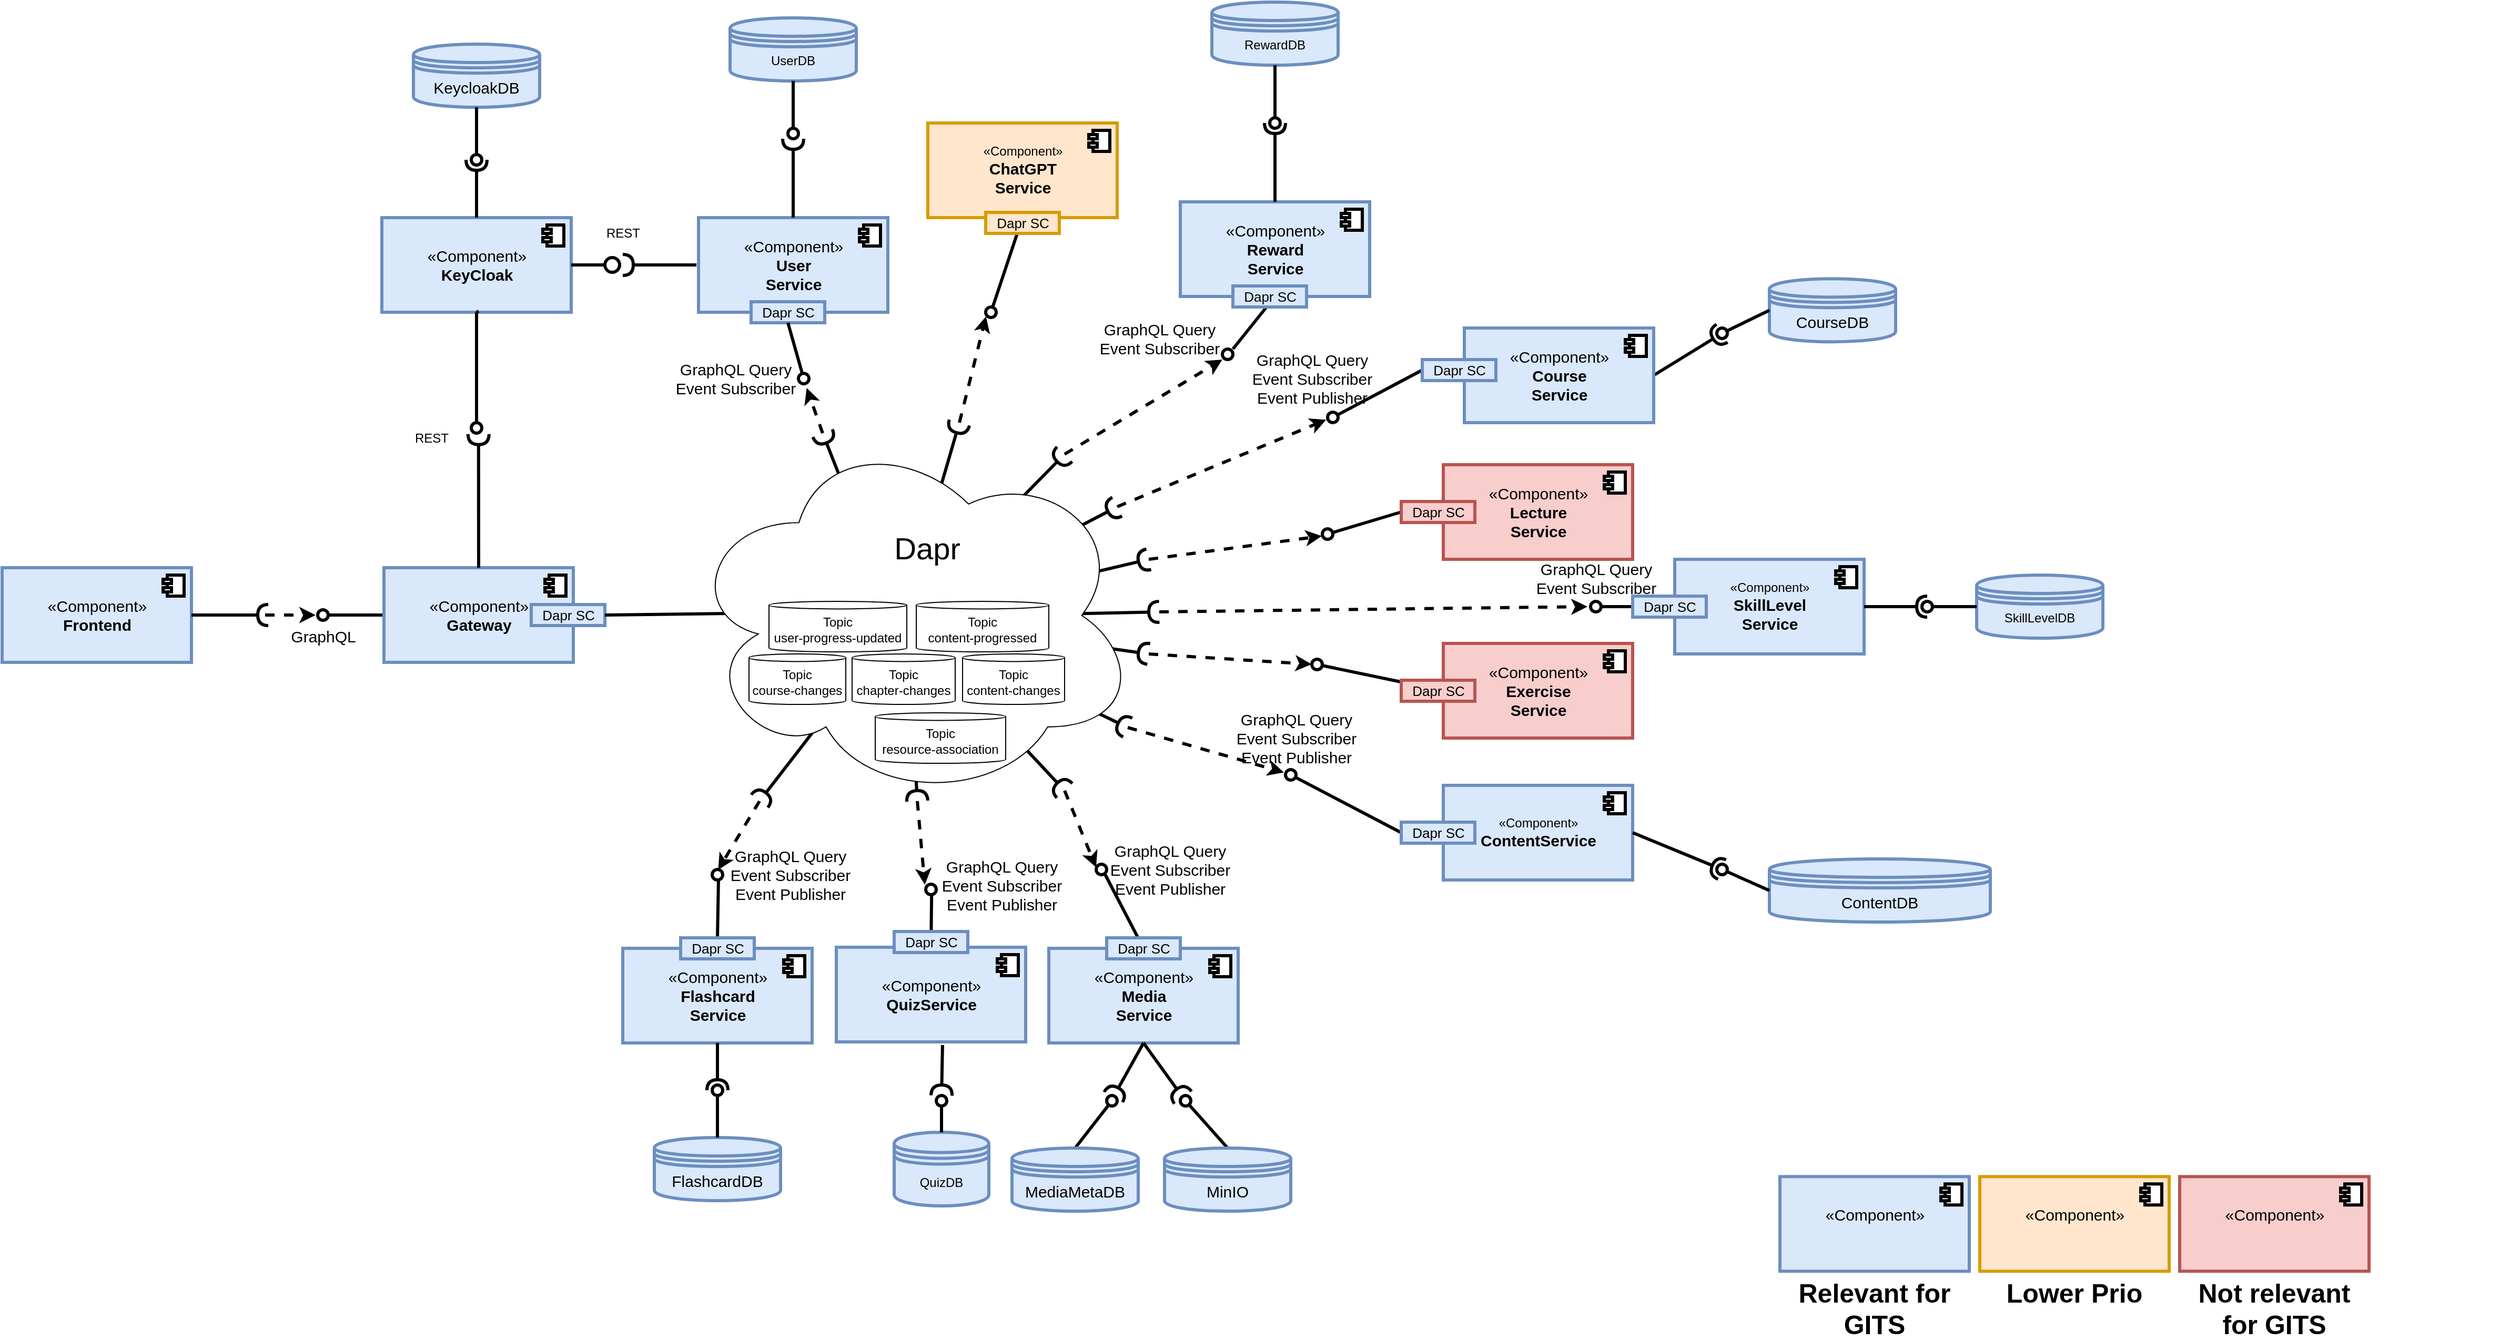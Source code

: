<mxfile version="21.4.0" type="device">
  <diagram name="Component-Diagram" id="7mYYiG2o4_-2EdQt-qWV">
    <mxGraphModel dx="4044" dy="2426" grid="1" gridSize="10" guides="1" tooltips="1" connect="1" arrows="1" fold="1" page="1" pageScale="1" pageWidth="827" pageHeight="1169" math="0" shadow="0">
      <root>
        <mxCell id="0" />
        <mxCell id="1" parent="0" />
        <mxCell id="c-HHFhrerA0qpHEa89XA-1" value="&lt;font style=&quot;font-size: 15px;&quot;&gt;«Component»&lt;br&gt;&lt;b&gt;KeyCloak&lt;/b&gt;&lt;/font&gt;" style="html=1;dropTarget=0;strokeWidth=3;fillColor=#dae8fc;strokeColor=#6c8ebf;" parent="1" vertex="1">
          <mxGeometry x="-819" y="-885" width="180" height="90" as="geometry" />
        </mxCell>
        <mxCell id="c-HHFhrerA0qpHEa89XA-2" value="" style="shape=module;jettyWidth=8;jettyHeight=4;strokeWidth=3;" parent="c-HHFhrerA0qpHEa89XA-1" vertex="1">
          <mxGeometry x="1" width="20" height="20" relative="1" as="geometry">
            <mxPoint x="-27" y="7" as="offset" />
          </mxGeometry>
        </mxCell>
        <mxCell id="c-HHFhrerA0qpHEa89XA-3" value="&lt;font style=&quot;font-size: 15px;&quot;&gt;«Component»&lt;br&gt;&lt;b&gt;Media&lt;br&gt;Service&lt;/b&gt;&lt;/font&gt;" style="html=1;dropTarget=0;strokeWidth=3;fillColor=#dae8fc;strokeColor=#6c8ebf;" parent="1" vertex="1">
          <mxGeometry x="-185" y="-190" width="180" height="90" as="geometry" />
        </mxCell>
        <mxCell id="c-HHFhrerA0qpHEa89XA-4" value="" style="shape=module;jettyWidth=8;jettyHeight=4;strokeWidth=3;" parent="c-HHFhrerA0qpHEa89XA-3" vertex="1">
          <mxGeometry x="1" width="20" height="20" relative="1" as="geometry">
            <mxPoint x="-27" y="7" as="offset" />
          </mxGeometry>
        </mxCell>
        <mxCell id="c-HHFhrerA0qpHEa89XA-5" value="&lt;font style=&quot;font-size: 15px;&quot;&gt;«Component»&lt;br&gt;&lt;/font&gt;&lt;div&gt;&lt;font style=&quot;font-size: 15px;&quot;&gt;&lt;b&gt;QuizService&lt;/b&gt;&lt;/font&gt;&lt;/div&gt;" style="html=1;dropTarget=0;strokeWidth=3;fillColor=#dae8fc;strokeColor=#6c8ebf;" parent="1" vertex="1">
          <mxGeometry x="-387" y="-191" width="180" height="90" as="geometry" />
        </mxCell>
        <mxCell id="c-HHFhrerA0qpHEa89XA-6" value="" style="shape=module;jettyWidth=8;jettyHeight=4;strokeWidth=3;" parent="c-HHFhrerA0qpHEa89XA-5" vertex="1">
          <mxGeometry x="1" width="20" height="20" relative="1" as="geometry">
            <mxPoint x="-27" y="7" as="offset" />
          </mxGeometry>
        </mxCell>
        <mxCell id="c-HHFhrerA0qpHEa89XA-7" value="" style="rounded=0;orthogonalLoop=1;jettySize=auto;html=1;endArrow=none;endFill=0;exitX=0.5;exitY=0;exitDx=0;exitDy=0;strokeWidth=3;entryX=0.558;entryY=1.077;entryDx=0;entryDy=0;entryPerimeter=0;" parent="1" source="c-HHFhrerA0qpHEa89XA-5" target="c-HHFhrerA0qpHEa89XA-8" edge="1">
          <mxGeometry relative="1" as="geometry">
            <mxPoint x="538" y="-116" as="sourcePoint" />
            <mxPoint x="-297" y="-311" as="targetPoint" />
          </mxGeometry>
        </mxCell>
        <mxCell id="c-HHFhrerA0qpHEa89XA-8" value="" style="ellipse;whiteSpace=wrap;html=1;fontFamily=Helvetica;fontSize=12;fontColor=#000000;align=center;strokeColor=#000000;fillColor=#ffffff;points=[];aspect=fixed;resizable=0;strokeWidth=3;" parent="1" vertex="1">
          <mxGeometry x="-302" y="-251" width="10" height="10" as="geometry" />
        </mxCell>
        <mxCell id="c-HHFhrerA0qpHEa89XA-9" value="" style="rounded=0;orthogonalLoop=1;jettySize=auto;html=1;endArrow=halfCircle;endFill=0;endSize=6;strokeWidth=3;exitX=0.75;exitY=1;exitDx=0;exitDy=0;" parent="1" source="c-HHFhrerA0qpHEa89XA-174" edge="1">
          <mxGeometry relative="1" as="geometry">
            <mxPoint x="-320" y="-370" as="sourcePoint" />
            <mxPoint x="-310" y="-330" as="targetPoint" />
          </mxGeometry>
        </mxCell>
        <mxCell id="c-HHFhrerA0qpHEa89XA-10" value="" style="rounded=0;orthogonalLoop=1;jettySize=auto;html=1;endArrow=none;endFill=0;exitX=0.5;exitY=1;exitDx=0;exitDy=0;strokeWidth=3;entryX=0.5;entryY=0.2;entryDx=0;entryDy=0;entryPerimeter=0;startArrow=none;" parent="1" source="c-HHFhrerA0qpHEa89XA-1" target="c-HHFhrerA0qpHEa89XA-12" edge="1">
          <mxGeometry relative="1" as="geometry">
            <mxPoint x="-727.0" y="-780" as="sourcePoint" />
            <mxPoint x="-276" y="-775.5" as="targetPoint" />
          </mxGeometry>
        </mxCell>
        <mxCell id="c-HHFhrerA0qpHEa89XA-13" value="&lt;font style=&quot;font-size: 15px;&quot;&gt;CourseDB&lt;/font&gt;" style="shape=datastore;whiteSpace=wrap;html=1;strokeWidth=3;fillColor=#dae8fc;strokeColor=#6c8ebf;" parent="1" vertex="1">
          <mxGeometry x="500" y="-826.91" width="120" height="60" as="geometry" />
        </mxCell>
        <mxCell id="c-HHFhrerA0qpHEa89XA-14" value="" style="rounded=0;orthogonalLoop=1;jettySize=auto;html=1;endArrow=none;endFill=0;exitX=0;exitY=0.5;exitDx=0;exitDy=0;strokeWidth=3;" parent="1" source="c-HHFhrerA0qpHEa89XA-13" target="c-HHFhrerA0qpHEa89XA-16" edge="1">
          <mxGeometry relative="1" as="geometry">
            <mxPoint x="760" y="-965.81" as="sourcePoint" />
          </mxGeometry>
        </mxCell>
        <mxCell id="c-HHFhrerA0qpHEa89XA-15" value="" style="rounded=0;orthogonalLoop=1;jettySize=auto;html=1;endArrow=halfCircle;endFill=0;entryX=0.5;entryY=0.5;entryDx=0;entryDy=0;endSize=6;strokeWidth=3;exitX=1;exitY=0.5;exitDx=0;exitDy=0;" parent="1" source="c-HHFhrerA0qpHEa89XA-21" target="c-HHFhrerA0qpHEa89XA-16" edge="1">
          <mxGeometry relative="1" as="geometry">
            <mxPoint x="775" y="-1010" as="sourcePoint" />
          </mxGeometry>
        </mxCell>
        <mxCell id="c-HHFhrerA0qpHEa89XA-16" value="" style="ellipse;whiteSpace=wrap;html=1;fontFamily=Helvetica;fontSize=12;fontColor=#000000;align=center;strokeColor=#000000;fillColor=#ffffff;points=[];aspect=fixed;resizable=0;strokeWidth=3;" parent="1" vertex="1">
          <mxGeometry x="450" y="-780" width="10" height="10" as="geometry" />
        </mxCell>
        <mxCell id="c-HHFhrerA0qpHEa89XA-17" value="&lt;div&gt;QuizDB&lt;/div&gt;" style="shape=datastore;whiteSpace=wrap;html=1;strokeWidth=3;fillColor=#dae8fc;strokeColor=#6c8ebf;" parent="1" vertex="1">
          <mxGeometry x="-332" y="-15" width="90" height="70" as="geometry" />
        </mxCell>
        <mxCell id="c-HHFhrerA0qpHEa89XA-18" value="" style="rounded=0;orthogonalLoop=1;jettySize=auto;html=1;endArrow=none;endFill=0;strokeWidth=3;exitX=0.5;exitY=0;exitDx=0;exitDy=0;" parent="1" target="c-HHFhrerA0qpHEa89XA-20" edge="1" source="c-HHFhrerA0qpHEa89XA-17">
          <mxGeometry relative="1" as="geometry">
            <mxPoint x="-287" y="-41" as="sourcePoint" />
          </mxGeometry>
        </mxCell>
        <mxCell id="c-HHFhrerA0qpHEa89XA-19" value="" style="rounded=0;orthogonalLoop=1;jettySize=auto;html=1;endArrow=halfCircle;endFill=0;endSize=6;strokeWidth=3;exitX=0.561;exitY=1.033;exitDx=0;exitDy=0;exitPerimeter=0;" parent="1" source="c-HHFhrerA0qpHEa89XA-5" edge="1" target="c-HHFhrerA0qpHEa89XA-20">
          <mxGeometry relative="1" as="geometry">
            <mxPoint x="554" y="-41" as="sourcePoint" />
            <mxPoint x="-287" y="-71" as="targetPoint" />
          </mxGeometry>
        </mxCell>
        <mxCell id="c-HHFhrerA0qpHEa89XA-20" value="" style="ellipse;whiteSpace=wrap;html=1;fontFamily=Helvetica;fontSize=12;fontColor=#000000;align=center;strokeColor=#000000;fillColor=#ffffff;points=[];aspect=fixed;resizable=0;strokeWidth=3;" parent="1" vertex="1">
          <mxGeometry x="-292" y="-50" width="10" height="10" as="geometry" />
        </mxCell>
        <mxCell id="c-HHFhrerA0qpHEa89XA-21" value="&lt;font style=&quot;font-size: 15px;&quot;&gt;«Component»&lt;br&gt;&lt;b&gt;Course&lt;br&gt;Service&lt;/b&gt;&lt;/font&gt;" style="html=1;dropTarget=0;strokeWidth=3;fillColor=#dae8fc;strokeColor=#6c8ebf;" parent="1" vertex="1">
          <mxGeometry x="210" y="-780" width="180" height="90" as="geometry" />
        </mxCell>
        <mxCell id="c-HHFhrerA0qpHEa89XA-22" value="" style="shape=module;jettyWidth=8;jettyHeight=4;strokeWidth=3;" parent="c-HHFhrerA0qpHEa89XA-21" vertex="1">
          <mxGeometry x="1" width="20" height="20" relative="1" as="geometry">
            <mxPoint x="-27" y="7" as="offset" />
          </mxGeometry>
        </mxCell>
        <mxCell id="c-HHFhrerA0qpHEa89XA-23" value="" style="rounded=0;orthogonalLoop=1;jettySize=auto;html=1;endArrow=none;endFill=0;exitX=0;exitY=0.5;exitDx=0;exitDy=0;strokeWidth=3;" parent="1" source="c-HHFhrerA0qpHEa89XA-158" target="c-HHFhrerA0qpHEa89XA-25" edge="1">
          <mxGeometry relative="1" as="geometry">
            <mxPoint x="330" y="-735" as="sourcePoint" />
          </mxGeometry>
        </mxCell>
        <mxCell id="c-HHFhrerA0qpHEa89XA-24" value="" style="rounded=0;orthogonalLoop=1;jettySize=auto;html=1;endArrow=halfCircle;endFill=0;endSize=6;strokeWidth=3;exitX=1;exitY=0.25;exitDx=0;exitDy=0;" parent="1" source="c-HHFhrerA0qpHEa89XA-174" edge="1">
          <mxGeometry relative="1" as="geometry">
            <mxPoint x="-20" y="-580" as="sourcePoint" />
            <mxPoint x="-120" y="-610" as="targetPoint" />
          </mxGeometry>
        </mxCell>
        <mxCell id="c-HHFhrerA0qpHEa89XA-25" value="" style="ellipse;whiteSpace=wrap;html=1;fontFamily=Helvetica;fontSize=12;fontColor=#000000;align=center;strokeColor=#000000;fillColor=#ffffff;points=[];aspect=fixed;resizable=0;strokeWidth=3;" parent="1" vertex="1">
          <mxGeometry x="80" y="-700" width="10" height="10" as="geometry" />
        </mxCell>
        <mxCell id="c-HHFhrerA0qpHEa89XA-26" value="" style="rounded=0;orthogonalLoop=1;jettySize=auto;html=1;endArrow=halfCircle;endFill=0;endSize=6;strokeWidth=3;exitX=0.5;exitY=1;exitDx=0;exitDy=0;entryX=0.252;entryY=0.2;entryDx=0;entryDy=0;entryPerimeter=0;" parent="1" source="c-HHFhrerA0qpHEa89XA-3" target="c-HHFhrerA0qpHEa89XA-33" edge="1">
          <mxGeometry relative="1" as="geometry">
            <mxPoint x="210" y="-705" as="sourcePoint" />
            <mxPoint x="482" y="-515" as="targetPoint" />
          </mxGeometry>
        </mxCell>
        <mxCell id="c-HHFhrerA0qpHEa89XA-27" value="&lt;font style=&quot;font-size: 15px;&quot;&gt;«Component»&lt;br&gt;&lt;b&gt;Frontend&lt;/b&gt;&lt;/font&gt;" style="html=1;dropTarget=0;strokeWidth=3;fillColor=#dae8fc;strokeColor=#6c8ebf;" parent="1" vertex="1">
          <mxGeometry x="-1180" y="-552" width="180" height="90" as="geometry" />
        </mxCell>
        <mxCell id="c-HHFhrerA0qpHEa89XA-28" value="" style="shape=module;jettyWidth=8;jettyHeight=4;strokeWidth=3;" parent="c-HHFhrerA0qpHEa89XA-27" vertex="1">
          <mxGeometry x="1" width="20" height="20" relative="1" as="geometry">
            <mxPoint x="-27" y="7" as="offset" />
          </mxGeometry>
        </mxCell>
        <mxCell id="c-HHFhrerA0qpHEa89XA-29" value="" style="rounded=0;orthogonalLoop=1;jettySize=auto;html=1;endArrow=none;endFill=0;exitX=0;exitY=0.5;exitDx=0;exitDy=0;strokeWidth=3;" parent="1" source="c-HHFhrerA0qpHEa89XA-51" target="c-HHFhrerA0qpHEa89XA-30" edge="1">
          <mxGeometry relative="1" as="geometry">
            <mxPoint x="-1007" y="-507" as="sourcePoint" />
          </mxGeometry>
        </mxCell>
        <mxCell id="c-HHFhrerA0qpHEa89XA-30" value="" style="ellipse;whiteSpace=wrap;html=1;fontFamily=Helvetica;fontSize=12;fontColor=#000000;align=center;strokeColor=#000000;fillColor=#ffffff;points=[];aspect=fixed;resizable=0;strokeWidth=3;" parent="1" vertex="1">
          <mxGeometry x="-880" y="-512" width="10" height="10" as="geometry" />
        </mxCell>
        <mxCell id="c-HHFhrerA0qpHEa89XA-31" value="" style="rounded=0;orthogonalLoop=1;jettySize=auto;html=1;endArrow=halfCircle;endFill=0;endSize=6;strokeWidth=3;exitX=1;exitY=0.5;exitDx=0;exitDy=0;" parent="1" source="c-HHFhrerA0qpHEa89XA-27" edge="1">
          <mxGeometry relative="1" as="geometry">
            <mxPoint x="-1040" y="-512" as="sourcePoint" />
            <mxPoint x="-927" y="-507" as="targetPoint" />
          </mxGeometry>
        </mxCell>
        <mxCell id="c-HHFhrerA0qpHEa89XA-32" value="" style="rounded=0;orthogonalLoop=1;jettySize=auto;html=1;endArrow=none;endFill=0;exitX=0.5;exitY=0;exitDx=0;exitDy=0;strokeWidth=3;" parent="1" source="c-HHFhrerA0qpHEa89XA-34" target="c-HHFhrerA0qpHEa89XA-33" edge="1">
          <mxGeometry relative="1" as="geometry">
            <mxPoint x="647" y="-515" as="sourcePoint" />
          </mxGeometry>
        </mxCell>
        <mxCell id="c-HHFhrerA0qpHEa89XA-33" value="" style="ellipse;whiteSpace=wrap;html=1;fontFamily=Helvetica;fontSize=12;fontColor=#000000;align=center;strokeColor=#000000;fillColor=#ffffff;points=[];aspect=fixed;resizable=0;strokeWidth=3;" parent="1" vertex="1">
          <mxGeometry x="-60" y="-50" width="10" height="10" as="geometry" />
        </mxCell>
        <mxCell id="c-HHFhrerA0qpHEa89XA-34" value="&lt;font style=&quot;font-size: 15px;&quot;&gt;MinIO&lt;/font&gt;" style="shape=datastore;whiteSpace=wrap;html=1;strokeWidth=3;fillColor=#dae8fc;strokeColor=#6c8ebf;" parent="1" vertex="1">
          <mxGeometry x="-75" width="120" height="60" as="geometry" />
        </mxCell>
        <mxCell id="c-HHFhrerA0qpHEa89XA-35" value="" style="rounded=0;orthogonalLoop=1;jettySize=auto;html=1;endArrow=halfCircle;endFill=0;endSize=6;strokeWidth=3;exitX=0.75;exitY=1;exitDx=0;exitDy=0;" parent="1" source="c-HHFhrerA0qpHEa89XA-174" edge="1">
          <mxGeometry relative="1" as="geometry">
            <mxPoint x="-40" y="-510" as="sourcePoint" />
            <mxPoint x="-170" y="-340" as="targetPoint" />
          </mxGeometry>
        </mxCell>
        <mxCell id="c-HHFhrerA0qpHEa89XA-36" value="" style="rounded=0;orthogonalLoop=1;jettySize=auto;html=1;endArrow=none;endFill=0;exitX=0.5;exitY=0;exitDx=0;exitDy=0;strokeWidth=3;entryX=0.865;entryY=1;entryDx=0;entryDy=0;entryPerimeter=0;" parent="1" source="c-HHFhrerA0qpHEa89XA-3" target="c-HHFhrerA0qpHEa89XA-37" edge="1">
          <mxGeometry relative="1" as="geometry">
            <mxPoint x="-124.22" y="-80" as="sourcePoint" />
            <mxPoint x="-74.22" y="-365" as="targetPoint" />
          </mxGeometry>
        </mxCell>
        <mxCell id="c-HHFhrerA0qpHEa89XA-37" value="" style="ellipse;whiteSpace=wrap;html=1;fontFamily=Helvetica;fontSize=12;fontColor=#000000;align=center;strokeColor=#000000;fillColor=#ffffff;points=[];aspect=fixed;resizable=0;strokeWidth=3;" parent="1" vertex="1">
          <mxGeometry x="-140" y="-270" width="10" height="10" as="geometry" />
        </mxCell>
        <mxCell id="c-HHFhrerA0qpHEa89XA-38" value="&lt;div&gt;&lt;font style=&quot;font-size: 15px;&quot;&gt;KeycloakDB&lt;/font&gt;&lt;/div&gt;" style="shape=datastore;whiteSpace=wrap;html=1;strokeWidth=3;fillColor=#dae8fc;strokeColor=#6c8ebf;" parent="1" vertex="1">
          <mxGeometry x="-789" y="-1050" width="120" height="60" as="geometry" />
        </mxCell>
        <mxCell id="c-HHFhrerA0qpHEa89XA-39" value="" style="rounded=0;orthogonalLoop=1;jettySize=auto;html=1;endArrow=none;endFill=0;strokeWidth=3;exitX=0.5;exitY=1;exitDx=0;exitDy=0;" parent="1" source="c-HHFhrerA0qpHEa89XA-38" target="c-HHFhrerA0qpHEa89XA-41" edge="1">
          <mxGeometry relative="1" as="geometry">
            <mxPoint x="-649" y="-940" as="sourcePoint" />
          </mxGeometry>
        </mxCell>
        <mxCell id="c-HHFhrerA0qpHEa89XA-40" value="" style="rounded=0;orthogonalLoop=1;jettySize=auto;html=1;endArrow=halfCircle;endFill=0;endSize=6;strokeWidth=3;exitX=0.5;exitY=0;exitDx=0;exitDy=0;" parent="1" source="c-HHFhrerA0qpHEa89XA-1" edge="1">
          <mxGeometry relative="1" as="geometry">
            <mxPoint x="106" y="-865" as="sourcePoint" />
            <mxPoint x="-729" y="-940" as="targetPoint" />
          </mxGeometry>
        </mxCell>
        <mxCell id="c-HHFhrerA0qpHEa89XA-41" value="" style="ellipse;whiteSpace=wrap;html=1;fontFamily=Helvetica;fontSize=12;fontColor=#000000;align=center;strokeColor=#000000;fillColor=#ffffff;points=[];aspect=fixed;resizable=0;strokeWidth=3;" parent="1" vertex="1">
          <mxGeometry x="-734" y="-945" width="10" height="10" as="geometry" />
        </mxCell>
        <mxCell id="c-HHFhrerA0qpHEa89XA-42" value="" style="rounded=0;orthogonalLoop=1;jettySize=auto;html=1;endArrow=none;endFill=0;exitX=0.5;exitY=0;exitDx=0;exitDy=0;strokeWidth=3;" parent="1" source="c-HHFhrerA0qpHEa89XA-43" target="c-HHFhrerA0qpHEa89XA-44" edge="1">
          <mxGeometry relative="1" as="geometry">
            <mxPoint x="245" y="-460" as="sourcePoint" />
            <mxPoint x="30" y="-100" as="targetPoint" />
          </mxGeometry>
        </mxCell>
        <mxCell id="c-HHFhrerA0qpHEa89XA-43" value="&lt;font style=&quot;font-size: 15px;&quot;&gt;MediaMetaDB&lt;/font&gt;" style="shape=datastore;whiteSpace=wrap;html=1;strokeWidth=3;fillColor=#dae8fc;strokeColor=#6c8ebf;" parent="1" vertex="1">
          <mxGeometry x="-220" width="120" height="60" as="geometry" />
        </mxCell>
        <mxCell id="c-HHFhrerA0qpHEa89XA-44" value="" style="ellipse;whiteSpace=wrap;html=1;fontFamily=Helvetica;fontSize=12;fontColor=#000000;align=center;strokeColor=#000000;fillColor=#ffffff;points=[];aspect=fixed;resizable=0;strokeWidth=3;" parent="1" vertex="1">
          <mxGeometry x="-130" y="-50" width="10" height="10" as="geometry" />
        </mxCell>
        <mxCell id="c-HHFhrerA0qpHEa89XA-45" value="" style="rounded=0;orthogonalLoop=1;jettySize=auto;html=1;endArrow=halfCircle;endFill=0;endSize=6;strokeWidth=3;exitX=0.5;exitY=1;exitDx=0;exitDy=0;entryX=0.633;entryY=0.152;entryDx=0;entryDy=0;entryPerimeter=0;" parent="1" source="c-HHFhrerA0qpHEa89XA-3" edge="1" target="c-HHFhrerA0qpHEa89XA-44">
          <mxGeometry relative="1" as="geometry">
            <mxPoint x="315.0" y="-380.0" as="sourcePoint" />
            <mxPoint x="90" y="-110" as="targetPoint" />
          </mxGeometry>
        </mxCell>
        <mxCell id="c-HHFhrerA0qpHEa89XA-46" value="&lt;font style=&quot;font-size: 15px;&quot;&gt;«Component»&lt;br&gt;&lt;b&gt;Reward&lt;br&gt;Service&lt;/b&gt;&lt;/font&gt;" style="html=1;dropTarget=0;strokeWidth=3;fillColor=#dae8fc;strokeColor=#6c8ebf;" parent="1" vertex="1">
          <mxGeometry x="-60" y="-900" width="180" height="90" as="geometry" />
        </mxCell>
        <mxCell id="c-HHFhrerA0qpHEa89XA-47" value="" style="shape=module;jettyWidth=8;jettyHeight=4;strokeWidth=3;" parent="c-HHFhrerA0qpHEa89XA-46" vertex="1">
          <mxGeometry x="1" width="20" height="20" relative="1" as="geometry">
            <mxPoint x="-27" y="7" as="offset" />
          </mxGeometry>
        </mxCell>
        <mxCell id="c-HHFhrerA0qpHEa89XA-48" value="" style="rounded=0;orthogonalLoop=1;jettySize=auto;html=1;endArrow=none;endFill=0;exitX=0.5;exitY=1;exitDx=0;exitDy=0;strokeWidth=3;" parent="1" source="c-HHFhrerA0qpHEa89XA-46" edge="1">
          <mxGeometry relative="1" as="geometry">
            <mxPoint x="210" y="-770" as="sourcePoint" />
            <mxPoint x="-10" y="-760" as="targetPoint" />
          </mxGeometry>
        </mxCell>
        <mxCell id="c-HHFhrerA0qpHEa89XA-49" value="" style="ellipse;whiteSpace=wrap;html=1;fontFamily=Helvetica;fontSize=12;fontColor=#000000;align=center;strokeColor=#000000;fillColor=#ffffff;points=[];aspect=fixed;resizable=0;strokeWidth=3;" parent="1" vertex="1">
          <mxGeometry x="-20" y="-760" width="10" height="10" as="geometry" />
        </mxCell>
        <mxCell id="c-HHFhrerA0qpHEa89XA-50" value="" style="rounded=0;orthogonalLoop=1;jettySize=auto;html=1;endArrow=halfCircle;endFill=0;endSize=6;strokeWidth=3;exitX=0.931;exitY=-0.034;exitDx=0;exitDy=0;exitPerimeter=0;" parent="1" source="c-HHFhrerA0qpHEa89XA-174" edge="1">
          <mxGeometry relative="1" as="geometry">
            <mxPoint x="-60" y="-690" as="sourcePoint" />
            <mxPoint x="-170" y="-660" as="targetPoint" />
          </mxGeometry>
        </mxCell>
        <mxCell id="c-HHFhrerA0qpHEa89XA-51" value="&lt;font style=&quot;font-size: 15px;&quot;&gt;«Component»&lt;br&gt;&lt;b&gt;Gateway&lt;/b&gt;&lt;/font&gt;" style="html=1;dropTarget=0;strokeWidth=3;fillColor=#dae8fc;strokeColor=#6c8ebf;" parent="1" vertex="1">
          <mxGeometry x="-817" y="-552" width="180" height="90" as="geometry" />
        </mxCell>
        <mxCell id="c-HHFhrerA0qpHEa89XA-52" value="" style="shape=module;jettyWidth=8;jettyHeight=4;strokeWidth=3;" parent="c-HHFhrerA0qpHEa89XA-51" vertex="1">
          <mxGeometry x="1" width="20" height="20" relative="1" as="geometry">
            <mxPoint x="-27" y="7" as="offset" />
          </mxGeometry>
        </mxCell>
        <mxCell id="c-HHFhrerA0qpHEa89XA-53" value="&lt;div&gt;RewardDB&lt;/div&gt;" style="shape=datastore;whiteSpace=wrap;html=1;strokeWidth=3;fillColor=#dae8fc;strokeColor=#6c8ebf;" parent="1" vertex="1">
          <mxGeometry x="-30" y="-1090" width="120" height="60" as="geometry" />
        </mxCell>
        <mxCell id="c-HHFhrerA0qpHEa89XA-54" value="" style="rounded=0;orthogonalLoop=1;jettySize=auto;html=1;endArrow=none;endFill=0;strokeWidth=3;exitX=0.5;exitY=1;exitDx=0;exitDy=0;" parent="1" target="c-HHFhrerA0qpHEa89XA-56" edge="1" source="c-HHFhrerA0qpHEa89XA-53">
          <mxGeometry relative="1" as="geometry">
            <mxPoint x="-10" y="-990" as="sourcePoint" />
          </mxGeometry>
        </mxCell>
        <mxCell id="c-HHFhrerA0qpHEa89XA-55" value="" style="rounded=0;orthogonalLoop=1;jettySize=auto;html=1;endArrow=halfCircle;endFill=0;entryX=0.5;entryY=0.5;entryDx=0;entryDy=0;endSize=6;strokeWidth=3;exitX=0.5;exitY=0;exitDx=0;exitDy=0;" parent="1" source="c-HHFhrerA0qpHEa89XA-46" target="c-HHFhrerA0qpHEa89XA-56" edge="1">
          <mxGeometry relative="1" as="geometry">
            <mxPoint x="150" y="-1100" as="sourcePoint" />
          </mxGeometry>
        </mxCell>
        <mxCell id="c-HHFhrerA0qpHEa89XA-56" value="" style="ellipse;whiteSpace=wrap;html=1;fontFamily=Helvetica;fontSize=12;fontColor=#000000;align=center;strokeColor=#000000;fillColor=#ffffff;points=[];aspect=fixed;resizable=0;strokeWidth=3;" parent="1" vertex="1">
          <mxGeometry x="25" y="-980" width="10" height="10" as="geometry" />
        </mxCell>
        <mxCell id="c-HHFhrerA0qpHEa89XA-69" value="&lt;font style=&quot;&quot;&gt;«Component»&lt;br&gt;&lt;b style=&quot;font-size: 15px;&quot;&gt;Content&lt;/b&gt;&lt;b style=&quot;font-size: 15px;&quot;&gt;Service&lt;/b&gt;&lt;/font&gt;" style="html=1;dropTarget=0;strokeWidth=3;fillColor=#dae8fc;strokeColor=#6c8ebf;" parent="1" vertex="1">
          <mxGeometry x="190" y="-345" width="180" height="90" as="geometry" />
        </mxCell>
        <mxCell id="c-HHFhrerA0qpHEa89XA-70" value="" style="shape=module;jettyWidth=8;jettyHeight=4;strokeWidth=3;" parent="c-HHFhrerA0qpHEa89XA-69" vertex="1">
          <mxGeometry x="1" width="20" height="20" relative="1" as="geometry">
            <mxPoint x="-27" y="7" as="offset" />
          </mxGeometry>
        </mxCell>
        <mxCell id="c-HHFhrerA0qpHEa89XA-71" value="&lt;font style=&quot;font-size: 15px;&quot;&gt;ContentDB&lt;/font&gt;" style="shape=datastore;whiteSpace=wrap;html=1;strokeWidth=3;fillColor=#dae8fc;strokeColor=#6c8ebf;" parent="1" vertex="1">
          <mxGeometry x="500" y="-275" width="210" height="60" as="geometry" />
        </mxCell>
        <mxCell id="c-HHFhrerA0qpHEa89XA-72" value="" style="rounded=0;orthogonalLoop=1;jettySize=auto;html=1;endArrow=none;endFill=0;strokeWidth=3;exitX=0;exitY=0.5;exitDx=0;exitDy=0;" parent="1" source="c-HHFhrerA0qpHEa89XA-71" target="c-HHFhrerA0qpHEa89XA-74" edge="1">
          <mxGeometry relative="1" as="geometry">
            <mxPoint x="824" y="-473.09" as="sourcePoint" />
          </mxGeometry>
        </mxCell>
        <mxCell id="c-HHFhrerA0qpHEa89XA-73" value="" style="rounded=0;orthogonalLoop=1;jettySize=auto;html=1;endArrow=halfCircle;endFill=0;entryX=0.5;entryY=0.5;entryDx=0;entryDy=0;endSize=6;strokeWidth=3;exitX=1;exitY=0.5;exitDx=0;exitDy=0;" parent="1" source="c-HHFhrerA0qpHEa89XA-69" target="c-HHFhrerA0qpHEa89XA-74" edge="1">
          <mxGeometry relative="1" as="geometry">
            <mxPoint x="414" y="-288.09" as="sourcePoint" />
          </mxGeometry>
        </mxCell>
        <mxCell id="c-HHFhrerA0qpHEa89XA-74" value="" style="ellipse;whiteSpace=wrap;html=1;fontFamily=Helvetica;fontSize=12;fontColor=#000000;align=center;strokeColor=#000000;fillColor=#ffffff;points=[];aspect=fixed;resizable=0;strokeWidth=3;" parent="1" vertex="1">
          <mxGeometry x="450" y="-270.0" width="10" height="10" as="geometry" />
        </mxCell>
        <mxCell id="c-HHFhrerA0qpHEa89XA-75" value="" style="rounded=0;orthogonalLoop=1;jettySize=auto;html=1;endArrow=halfCircle;endFill=0;endSize=6;strokeWidth=3;exitX=0.83;exitY=1.063;exitDx=0;exitDy=0;exitPerimeter=0;" parent="1" source="c-HHFhrerA0qpHEa89XA-174" edge="1">
          <mxGeometry relative="1" as="geometry">
            <mxPoint x="87.5" y="-350" as="sourcePoint" />
            <mxPoint x="-110" y="-400" as="targetPoint" />
          </mxGeometry>
        </mxCell>
        <mxCell id="c-HHFhrerA0qpHEa89XA-76" value="" style="rounded=0;orthogonalLoop=1;jettySize=auto;html=1;endArrow=none;endFill=0;exitX=0;exitY=0.5;exitDx=0;exitDy=0;strokeWidth=3;" parent="1" source="c-HHFhrerA0qpHEa89XA-157" target="c-HHFhrerA0qpHEa89XA-77" edge="1">
          <mxGeometry relative="1" as="geometry">
            <mxPoint x="210" y="-305.0" as="sourcePoint" />
            <mxPoint x="100" y="-330.0" as="targetPoint" />
          </mxGeometry>
        </mxCell>
        <mxCell id="c-HHFhrerA0qpHEa89XA-77" value="" style="ellipse;whiteSpace=wrap;html=1;fontFamily=Helvetica;fontSize=12;fontColor=#000000;align=center;strokeColor=#000000;fillColor=#ffffff;points=[];aspect=fixed;resizable=0;strokeWidth=3;" parent="1" vertex="1">
          <mxGeometry x="40" y="-360" width="10" height="10" as="geometry" />
        </mxCell>
        <mxCell id="c-HHFhrerA0qpHEa89XA-78" value="&lt;font style=&quot;&quot;&gt;«Component»&lt;br&gt;&lt;span style=&quot;font-size: 15px;&quot;&gt;&lt;b&gt;ChatGPT&lt;br&gt;Service&lt;/b&gt;&lt;/span&gt;&lt;br&gt;&lt;/font&gt;" style="html=1;dropTarget=0;strokeWidth=3;fillColor=#ffe6cc;strokeColor=#d79b00;" parent="1" vertex="1">
          <mxGeometry x="-300" y="-975" width="180" height="90" as="geometry" />
        </mxCell>
        <mxCell id="c-HHFhrerA0qpHEa89XA-79" value="" style="shape=module;jettyWidth=8;jettyHeight=4;strokeWidth=3;" parent="c-HHFhrerA0qpHEa89XA-78" vertex="1">
          <mxGeometry x="1" width="20" height="20" relative="1" as="geometry">
            <mxPoint x="-27" y="7" as="offset" />
          </mxGeometry>
        </mxCell>
        <mxCell id="c-HHFhrerA0qpHEa89XA-80" value="" style="rounded=0;orthogonalLoop=1;jettySize=auto;html=1;endArrow=none;endFill=0;exitX=0.5;exitY=1;exitDx=0;exitDy=0;strokeWidth=3;" parent="1" source="c-HHFhrerA0qpHEa89XA-78" target="c-HHFhrerA0qpHEa89XA-81" edge="1">
          <mxGeometry relative="1" as="geometry">
            <mxPoint x="-75" y="-840" as="sourcePoint" />
            <mxPoint x="-184" y="-705" as="targetPoint" />
          </mxGeometry>
        </mxCell>
        <mxCell id="c-HHFhrerA0qpHEa89XA-81" value="" style="ellipse;whiteSpace=wrap;html=1;fontFamily=Helvetica;fontSize=12;fontColor=#000000;align=center;strokeColor=#000000;fillColor=#ffffff;points=[];aspect=fixed;resizable=0;strokeWidth=3;" parent="1" vertex="1">
          <mxGeometry x="-245" y="-800" width="10" height="10" as="geometry" />
        </mxCell>
        <mxCell id="c-HHFhrerA0qpHEa89XA-82" value="" style="rounded=0;orthogonalLoop=1;jettySize=auto;html=1;endArrow=halfCircle;endFill=0;endSize=6;strokeWidth=3;exitX=0.75;exitY=0;exitDx=0;exitDy=0;" parent="1" source="c-HHFhrerA0qpHEa89XA-174" edge="1">
          <mxGeometry relative="1" as="geometry">
            <mxPoint x="-270" y="-590" as="sourcePoint" />
            <mxPoint x="-270" y="-690" as="targetPoint" />
          </mxGeometry>
        </mxCell>
        <mxCell id="c-HHFhrerA0qpHEa89XA-83" value="&lt;font style=&quot;font-size: 15px;&quot;&gt;«Component»&lt;br&gt;&lt;b&gt;Flashcard&lt;br&gt;Service&lt;/b&gt;&lt;/font&gt;" style="html=1;dropTarget=0;strokeWidth=3;fillColor=#dae8fc;strokeColor=#6c8ebf;" parent="1" vertex="1">
          <mxGeometry x="-590" y="-190" width="180" height="90" as="geometry" />
        </mxCell>
        <mxCell id="c-HHFhrerA0qpHEa89XA-84" value="" style="shape=module;jettyWidth=8;jettyHeight=4;strokeWidth=3;" parent="c-HHFhrerA0qpHEa89XA-83" vertex="1">
          <mxGeometry x="1" width="20" height="20" relative="1" as="geometry">
            <mxPoint x="-27" y="7" as="offset" />
          </mxGeometry>
        </mxCell>
        <mxCell id="c-HHFhrerA0qpHEa89XA-85" value="&lt;font style=&quot;&quot;&gt;«Component»&lt;br&gt;&lt;span style=&quot;font-size: 15px;&quot;&gt;&lt;b&gt;SkillLevel&lt;/b&gt;&lt;/span&gt;&lt;br&gt;&lt;b style=&quot;font-size: 15px;&quot;&gt;Service&lt;/b&gt;&lt;/font&gt;" style="html=1;dropTarget=0;strokeWidth=3;fillColor=#dae8fc;strokeColor=#6c8ebf;" parent="1" vertex="1">
          <mxGeometry x="410" y="-560" width="180" height="90" as="geometry" />
        </mxCell>
        <mxCell id="c-HHFhrerA0qpHEa89XA-86" value="" style="shape=module;jettyWidth=8;jettyHeight=4;strokeWidth=3;" parent="c-HHFhrerA0qpHEa89XA-85" vertex="1">
          <mxGeometry x="1" width="20" height="20" relative="1" as="geometry">
            <mxPoint x="-27" y="7" as="offset" />
          </mxGeometry>
        </mxCell>
        <mxCell id="c-HHFhrerA0qpHEa89XA-87" value="" style="rounded=0;orthogonalLoop=1;jettySize=auto;html=1;endArrow=halfCircle;endFill=0;endSize=6;strokeWidth=3;exitX=1;exitY=0.75;exitDx=0;exitDy=0;" parent="1" source="c-HHFhrerA0qpHEa89XA-174" edge="1">
          <mxGeometry relative="1" as="geometry">
            <mxPoint x="-110" y="-482.5" as="sourcePoint" />
            <mxPoint x="-80" y="-510" as="targetPoint" />
          </mxGeometry>
        </mxCell>
        <mxCell id="c-HHFhrerA0qpHEa89XA-88" value="" style="rounded=0;orthogonalLoop=1;jettySize=auto;html=1;endArrow=none;endFill=0;exitX=0;exitY=0.5;exitDx=0;exitDy=0;strokeWidth=3;startArrow=none;" parent="1" source="c-HHFhrerA0qpHEa89XA-163" target="c-HHFhrerA0qpHEa89XA-89" edge="1">
          <mxGeometry relative="1" as="geometry">
            <mxPoint x="130" y="-295" as="sourcePoint" />
            <mxPoint x="20" y="-320.0" as="targetPoint" />
          </mxGeometry>
        </mxCell>
        <mxCell id="c-HHFhrerA0qpHEa89XA-89" value="" style="ellipse;whiteSpace=wrap;html=1;fontFamily=Helvetica;fontSize=12;fontColor=#000000;align=center;strokeColor=#000000;fillColor=#ffffff;points=[];aspect=fixed;resizable=0;strokeWidth=3;" parent="1" vertex="1">
          <mxGeometry x="330" y="-520" width="10" height="10" as="geometry" />
        </mxCell>
        <mxCell id="c-HHFhrerA0qpHEa89XA-94" value="&lt;div&gt;SkillLevelDB&lt;/div&gt;" style="shape=datastore;whiteSpace=wrap;html=1;strokeWidth=3;fillColor=#dae8fc;strokeColor=#6c8ebf;" parent="1" vertex="1">
          <mxGeometry x="697" y="-545" width="120" height="60" as="geometry" />
        </mxCell>
        <mxCell id="c-HHFhrerA0qpHEa89XA-95" value="" style="rounded=0;orthogonalLoop=1;jettySize=auto;html=1;endArrow=none;endFill=0;strokeWidth=3;exitX=0;exitY=0.5;exitDx=0;exitDy=0;" parent="1" source="c-HHFhrerA0qpHEa89XA-94" target="c-HHFhrerA0qpHEa89XA-97" edge="1">
          <mxGeometry relative="1" as="geometry">
            <mxPoint x="795" y="-650" as="sourcePoint" />
          </mxGeometry>
        </mxCell>
        <mxCell id="c-HHFhrerA0qpHEa89XA-96" value="" style="rounded=0;orthogonalLoop=1;jettySize=auto;html=1;endArrow=halfCircle;endFill=0;entryX=0.5;entryY=0.5;entryDx=0;entryDy=0;endSize=6;strokeWidth=3;exitX=1;exitY=0.5;exitDx=0;exitDy=0;" parent="1" source="c-HHFhrerA0qpHEa89XA-85" target="c-HHFhrerA0qpHEa89XA-97" edge="1">
          <mxGeometry relative="1" as="geometry">
            <mxPoint x="630" y="-510.0" as="sourcePoint" />
          </mxGeometry>
        </mxCell>
        <mxCell id="c-HHFhrerA0qpHEa89XA-97" value="" style="ellipse;whiteSpace=wrap;html=1;fontFamily=Helvetica;fontSize=12;fontColor=#000000;align=center;strokeColor=#000000;fillColor=#ffffff;points=[];aspect=fixed;resizable=0;strokeWidth=3;" parent="1" vertex="1">
          <mxGeometry x="645" y="-520" width="10" height="10" as="geometry" />
        </mxCell>
        <mxCell id="c-HHFhrerA0qpHEa89XA-108" value="" style="rounded=0;orthogonalLoop=1;jettySize=auto;html=1;endArrow=none;endFill=0;exitX=0.5;exitY=0;exitDx=0;exitDy=0;strokeWidth=3;entryX=0.6;entryY=0.883;entryDx=0;entryDy=0;entryPerimeter=0;" parent="1" source="c-HHFhrerA0qpHEa89XA-161" target="c-HHFhrerA0qpHEa89XA-109" edge="1">
          <mxGeometry relative="1" as="geometry">
            <mxPoint x="-345" y="-215" as="sourcePoint" />
            <mxPoint x="-475" y="-230" as="targetPoint" />
          </mxGeometry>
        </mxCell>
        <mxCell id="c-HHFhrerA0qpHEa89XA-109" value="" style="ellipse;whiteSpace=wrap;html=1;fontFamily=Helvetica;fontSize=12;fontColor=#000000;align=center;strokeColor=#000000;fillColor=#ffffff;points=[];aspect=fixed;resizable=0;strokeWidth=3;" parent="1" vertex="1">
          <mxGeometry x="-505" y="-265" width="10" height="10" as="geometry" />
        </mxCell>
        <mxCell id="c-HHFhrerA0qpHEa89XA-110" value="" style="rounded=0;orthogonalLoop=1;jettySize=auto;html=1;endArrow=halfCircle;endFill=0;endSize=6;strokeWidth=3;exitX=0.629;exitY=0.95;exitDx=0;exitDy=0;exitPerimeter=0;" parent="1" source="c-HHFhrerA0qpHEa89XA-174" edge="1">
          <mxGeometry relative="1" as="geometry">
            <mxPoint x="-490" y="-490" as="sourcePoint" />
            <mxPoint x="-460" y="-330" as="targetPoint" />
          </mxGeometry>
        </mxCell>
        <mxCell id="c-HHFhrerA0qpHEa89XA-111" value="&lt;font style=&quot;font-size: 15px;&quot;&gt;FlashcardDB&lt;/font&gt;" style="shape=datastore;whiteSpace=wrap;html=1;strokeWidth=3;fillColor=#dae8fc;strokeColor=#6c8ebf;" parent="1" vertex="1">
          <mxGeometry x="-560" y="-10" width="120" height="60" as="geometry" />
        </mxCell>
        <mxCell id="c-HHFhrerA0qpHEa89XA-112" value="" style="rounded=0;orthogonalLoop=1;jettySize=auto;html=1;endArrow=none;endFill=0;exitX=0.5;exitY=0;exitDx=0;exitDy=0;strokeWidth=3;" parent="1" source="c-HHFhrerA0qpHEa89XA-111" target="c-HHFhrerA0qpHEa89XA-114" edge="1">
          <mxGeometry relative="1" as="geometry">
            <mxPoint x="301" y="-170" as="sourcePoint" />
          </mxGeometry>
        </mxCell>
        <mxCell id="c-HHFhrerA0qpHEa89XA-113" value="" style="rounded=0;orthogonalLoop=1;jettySize=auto;html=1;endArrow=halfCircle;endFill=0;entryX=0.5;entryY=0.5;entryDx=0;entryDy=0;endSize=6;strokeWidth=3;exitX=0.5;exitY=1;exitDx=0;exitDy=0;" parent="1" source="c-HHFhrerA0qpHEa89XA-83" target="c-HHFhrerA0qpHEa89XA-114" edge="1">
          <mxGeometry relative="1" as="geometry">
            <mxPoint x="-510" y="-100" as="sourcePoint" />
          </mxGeometry>
        </mxCell>
        <mxCell id="c-HHFhrerA0qpHEa89XA-114" value="" style="ellipse;whiteSpace=wrap;html=1;fontFamily=Helvetica;fontSize=12;fontColor=#000000;align=center;strokeColor=#000000;fillColor=#ffffff;points=[];aspect=fixed;resizable=0;strokeWidth=3;" parent="1" vertex="1">
          <mxGeometry x="-505" y="-60" width="10" height="10" as="geometry" />
        </mxCell>
        <mxCell id="c-HHFhrerA0qpHEa89XA-140" value="&lt;font style=&quot;font-size: 15px;&quot;&gt;«Component»&lt;br&gt;&lt;b&gt;Lecture&lt;br&gt;Service&lt;/b&gt;&lt;/font&gt;" style="html=1;dropTarget=0;strokeWidth=3;fillColor=#f8cecc;strokeColor=#b85450;" parent="1" vertex="1">
          <mxGeometry x="190" y="-650" width="180" height="90" as="geometry" />
        </mxCell>
        <mxCell id="c-HHFhrerA0qpHEa89XA-141" value="" style="shape=module;jettyWidth=8;jettyHeight=4;strokeWidth=3;" parent="c-HHFhrerA0qpHEa89XA-140" vertex="1">
          <mxGeometry x="1" width="20" height="20" relative="1" as="geometry">
            <mxPoint x="-27" y="7" as="offset" />
          </mxGeometry>
        </mxCell>
        <mxCell id="c-HHFhrerA0qpHEa89XA-142" value="&lt;font style=&quot;font-size: 15px;&quot;&gt;«Component»&lt;br&gt;&lt;b&gt;Exercise&lt;br&gt;Service&lt;/b&gt;&lt;/font&gt;" style="html=1;dropTarget=0;strokeWidth=3;fillColor=#f8cecc;strokeColor=#b85450;" parent="1" vertex="1">
          <mxGeometry x="190" y="-480" width="180" height="90" as="geometry" />
        </mxCell>
        <mxCell id="c-HHFhrerA0qpHEa89XA-143" value="" style="shape=module;jettyWidth=8;jettyHeight=4;strokeWidth=3;" parent="c-HHFhrerA0qpHEa89XA-142" vertex="1">
          <mxGeometry x="1" width="20" height="20" relative="1" as="geometry">
            <mxPoint x="-27" y="7" as="offset" />
          </mxGeometry>
        </mxCell>
        <mxCell id="c-HHFhrerA0qpHEa89XA-144" value="" style="rounded=0;orthogonalLoop=1;jettySize=auto;html=1;endArrow=halfCircle;endFill=0;endSize=6;strokeWidth=3;exitX=1;exitY=1;exitDx=0;exitDy=0;" parent="1" source="c-HHFhrerA0qpHEa89XA-174" edge="1">
          <mxGeometry relative="1" as="geometry">
            <mxPoint x="-110" y="-505" as="sourcePoint" />
            <mxPoint x="-90" y="-470" as="targetPoint" />
          </mxGeometry>
        </mxCell>
        <mxCell id="c-HHFhrerA0qpHEa89XA-145" value="" style="rounded=0;orthogonalLoop=1;jettySize=auto;html=1;endArrow=none;endFill=0;exitX=0;exitY=0.5;exitDx=0;exitDy=0;strokeWidth=3;" parent="1" source="c-HHFhrerA0qpHEa89XA-142" target="c-HHFhrerA0qpHEa89XA-146" edge="1">
          <mxGeometry relative="1" as="geometry">
            <mxPoint x="550" y="-505" as="sourcePoint" />
            <mxPoint x="120" y="-310.0" as="targetPoint" />
          </mxGeometry>
        </mxCell>
        <mxCell id="c-HHFhrerA0qpHEa89XA-146" value="" style="ellipse;whiteSpace=wrap;html=1;fontFamily=Helvetica;fontSize=12;fontColor=#000000;align=center;strokeColor=#000000;fillColor=#ffffff;points=[];aspect=fixed;resizable=0;strokeWidth=3;" parent="1" vertex="1">
          <mxGeometry x="65" y="-465" width="10" height="10" as="geometry" />
        </mxCell>
        <mxCell id="c-HHFhrerA0qpHEa89XA-147" value="" style="rounded=0;orthogonalLoop=1;jettySize=auto;html=1;endArrow=halfCircle;endFill=0;endSize=6;strokeWidth=3;exitX=1;exitY=0.5;exitDx=0;exitDy=0;" parent="1" source="c-HHFhrerA0qpHEa89XA-174" edge="1">
          <mxGeometry relative="1" as="geometry">
            <mxPoint x="-109.1" y="-491.41" as="sourcePoint" />
            <mxPoint x="-90" y="-560" as="targetPoint" />
            <Array as="points" />
          </mxGeometry>
        </mxCell>
        <mxCell id="c-HHFhrerA0qpHEa89XA-148" value="" style="rounded=0;orthogonalLoop=1;jettySize=auto;html=1;endArrow=none;endFill=0;exitX=0;exitY=0.5;exitDx=0;exitDy=0;strokeWidth=3;startArrow=none;" parent="1" source="c-HHFhrerA0qpHEa89XA-155" target="c-HHFhrerA0qpHEa89XA-149" edge="1">
          <mxGeometry relative="1" as="geometry">
            <mxPoint x="200" y="-425" as="sourcePoint" />
            <mxPoint x="130" y="-300.0" as="targetPoint" />
          </mxGeometry>
        </mxCell>
        <mxCell id="c-HHFhrerA0qpHEa89XA-149" value="" style="ellipse;whiteSpace=wrap;html=1;fontFamily=Helvetica;fontSize=12;fontColor=#000000;align=center;strokeColor=#000000;fillColor=#ffffff;points=[];aspect=fixed;resizable=0;strokeWidth=3;" parent="1" vertex="1">
          <mxGeometry x="75" y="-589" width="10" height="10" as="geometry" />
        </mxCell>
        <mxCell id="c-HHFhrerA0qpHEa89XA-150" value="" style="rounded=0;orthogonalLoop=1;jettySize=auto;html=1;endArrow=none;endFill=0;exitX=0.5;exitY=1;exitDx=0;exitDy=0;strokeWidth=3;entryX=0.5;entryY=0.2;entryDx=0;entryDy=0;entryPerimeter=0;" parent="1" source="c-HHFhrerA0qpHEa89XA-1" edge="1">
          <mxGeometry relative="1" as="geometry">
            <mxPoint x="-729" y="-789.46" as="sourcePoint" />
            <mxPoint x="-727.0" y="-796.0" as="targetPoint" />
          </mxGeometry>
        </mxCell>
        <mxCell id="c-HHFhrerA0qpHEa89XA-152" value="&lt;font style=&quot;font-size: 13px;&quot;&gt;Dapr SC&lt;/font&gt;" style="html=1;dropTarget=0;strokeWidth=3;fillColor=#ffe6cc;strokeColor=#d79b00;" parent="1" vertex="1">
          <mxGeometry x="-245" y="-890" width="70" height="20" as="geometry" />
        </mxCell>
        <mxCell id="c-HHFhrerA0qpHEa89XA-153" value="&lt;div&gt;&lt;font style=&quot;font-size: 13px;&quot;&gt;Dapr SC&lt;/font&gt;&lt;/div&gt;" style="html=1;dropTarget=0;strokeWidth=3;fillColor=#dae8fc;strokeColor=#6c8ebf;" parent="1" vertex="1">
          <mxGeometry x="-10" y="-820" width="70" height="20" as="geometry" />
        </mxCell>
        <mxCell id="c-HHFhrerA0qpHEa89XA-154" value="" style="rounded=0;orthogonalLoop=1;jettySize=auto;html=1;endArrow=none;endFill=0;exitX=0;exitY=0.5;exitDx=0;exitDy=0;strokeWidth=3;" parent="1" source="c-HHFhrerA0qpHEa89XA-140" target="c-HHFhrerA0qpHEa89XA-155" edge="1">
          <mxGeometry relative="1" as="geometry">
            <mxPoint x="190" y="-605" as="sourcePoint" />
            <mxPoint x="84.911" y="-584.939" as="targetPoint" />
          </mxGeometry>
        </mxCell>
        <mxCell id="c-HHFhrerA0qpHEa89XA-155" value="&lt;font style=&quot;font-size: 13px;&quot;&gt;Dapr SC&lt;/font&gt;" style="html=1;dropTarget=0;strokeWidth=3;fillColor=#f8cecc;strokeColor=#b85450;" parent="1" vertex="1">
          <mxGeometry x="150" y="-615" width="70" height="20" as="geometry" />
        </mxCell>
        <mxCell id="c-HHFhrerA0qpHEa89XA-156" value="&lt;font style=&quot;font-size: 13px;&quot;&gt;Dapr SC&lt;/font&gt;" style="html=1;dropTarget=0;strokeWidth=3;fillColor=#f8cecc;strokeColor=#b85450;" parent="1" vertex="1">
          <mxGeometry x="150" y="-445" width="70" height="20" as="geometry" />
        </mxCell>
        <mxCell id="c-HHFhrerA0qpHEa89XA-157" value="&lt;font style=&quot;font-size: 13px;&quot;&gt;Dapr SC&lt;/font&gt;" style="html=1;dropTarget=0;strokeWidth=3;fillColor=#dae8fc;strokeColor=#6c8ebf;" parent="1" vertex="1">
          <mxGeometry x="150" y="-310" width="70" height="20" as="geometry" />
        </mxCell>
        <mxCell id="c-HHFhrerA0qpHEa89XA-158" value="&lt;font style=&quot;font-size: 13px;&quot;&gt;Dapr SC&lt;/font&gt;" style="html=1;dropTarget=0;strokeWidth=3;fillColor=#dae8fc;strokeColor=#6c8ebf;" parent="1" vertex="1">
          <mxGeometry x="170" y="-750" width="70" height="20" as="geometry" />
        </mxCell>
        <mxCell id="c-HHFhrerA0qpHEa89XA-159" value="&lt;font style=&quot;font-size: 13px;&quot;&gt;Dapr SC&lt;/font&gt;" style="html=1;dropTarget=0;strokeWidth=3;fillColor=#dae8fc;strokeColor=#6c8ebf;" parent="1" vertex="1">
          <mxGeometry x="-130" y="-200" width="70" height="20" as="geometry" />
        </mxCell>
        <mxCell id="c-HHFhrerA0qpHEa89XA-160" value="&lt;font style=&quot;font-size: 13px;&quot;&gt;Dapr SC&lt;/font&gt;" style="html=1;dropTarget=0;strokeWidth=3;fillColor=#dae8fc;strokeColor=#6c8ebf;" parent="1" vertex="1">
          <mxGeometry x="-332" y="-206" width="70" height="20" as="geometry" />
        </mxCell>
        <mxCell id="c-HHFhrerA0qpHEa89XA-161" value="&lt;font style=&quot;font-size: 13px;&quot;&gt;Dapr SC&lt;/font&gt;" style="html=1;dropTarget=0;strokeWidth=3;fillColor=#dae8fc;strokeColor=#6c8ebf;" parent="1" vertex="1">
          <mxGeometry x="-535" y="-200" width="70" height="20" as="geometry" />
        </mxCell>
        <mxCell id="c-HHFhrerA0qpHEa89XA-162" value="" style="rounded=0;orthogonalLoop=1;jettySize=auto;html=1;endArrow=none;endFill=0;exitX=0;exitY=0.5;exitDx=0;exitDy=0;strokeWidth=3;" parent="1" source="c-HHFhrerA0qpHEa89XA-85" target="c-HHFhrerA0qpHEa89XA-163" edge="1">
          <mxGeometry relative="1" as="geometry">
            <mxPoint x="410" y="-515" as="sourcePoint" />
            <mxPoint x="300.0" y="-515" as="targetPoint" />
          </mxGeometry>
        </mxCell>
        <mxCell id="c-HHFhrerA0qpHEa89XA-163" value="&lt;font style=&quot;font-size: 13px;&quot;&gt;Dapr SC&lt;/font&gt;" style="html=1;dropTarget=0;strokeWidth=3;fillColor=#dae8fc;strokeColor=#6c8ebf;" parent="1" vertex="1">
          <mxGeometry x="370" y="-525" width="70" height="20" as="geometry" />
        </mxCell>
        <mxCell id="c-HHFhrerA0qpHEa89XA-164" value="&lt;font style=&quot;font-size: 15px;&quot;&gt;«Component»&lt;br&gt;&lt;br&gt;&lt;/font&gt;" style="html=1;dropTarget=0;strokeWidth=3;fillColor=#dae8fc;strokeColor=#6c8ebf;" parent="1" vertex="1">
          <mxGeometry x="510" y="27.14" width="180" height="90" as="geometry" />
        </mxCell>
        <mxCell id="c-HHFhrerA0qpHEa89XA-165" value="" style="shape=module;jettyWidth=8;jettyHeight=4;strokeWidth=3;" parent="c-HHFhrerA0qpHEa89XA-164" vertex="1">
          <mxGeometry x="1" width="20" height="20" relative="1" as="geometry">
            <mxPoint x="-27" y="7" as="offset" />
          </mxGeometry>
        </mxCell>
        <mxCell id="c-HHFhrerA0qpHEa89XA-166" value="&lt;font style=&quot;font-size: 15px;&quot;&gt;«Component»&lt;br&gt;&lt;br&gt;&lt;/font&gt;" style="html=1;dropTarget=0;strokeWidth=3;fillColor=#f8cecc;strokeColor=#b85450;" parent="1" vertex="1">
          <mxGeometry x="890" y="27.14" width="180" height="90" as="geometry" />
        </mxCell>
        <mxCell id="c-HHFhrerA0qpHEa89XA-167" value="" style="shape=module;jettyWidth=8;jettyHeight=4;strokeWidth=3;" parent="c-HHFhrerA0qpHEa89XA-166" vertex="1">
          <mxGeometry x="1" width="20" height="20" relative="1" as="geometry">
            <mxPoint x="-27" y="7" as="offset" />
          </mxGeometry>
        </mxCell>
        <mxCell id="c-HHFhrerA0qpHEa89XA-168" value="&lt;b&gt;&lt;font style=&quot;font-size: 25px;&quot;&gt;Relevant for &lt;br&gt;GITS&lt;/font&gt;&lt;/b&gt;" style="text;html=1;strokeColor=none;fillColor=none;align=center;verticalAlign=middle;whiteSpace=wrap;rounded=0;fontSize=13;" parent="1" vertex="1">
          <mxGeometry x="490" y="137.14" width="220" height="30" as="geometry" />
        </mxCell>
        <mxCell id="c-HHFhrerA0qpHEa89XA-169" value="&lt;span style=&quot;font-size: 25px;&quot;&gt;&lt;b&gt;Not relevant &lt;br&gt;for GITS&lt;/b&gt;&lt;/span&gt;" style="text;html=1;strokeColor=none;fillColor=none;align=center;verticalAlign=middle;whiteSpace=wrap;rounded=0;fontSize=13;" parent="1" vertex="1">
          <mxGeometry x="870" y="137.14" width="220" height="30" as="geometry" />
        </mxCell>
        <mxCell id="c-HHFhrerA0qpHEa89XA-170" value="&lt;font style=&quot;font-size: 15px;&quot;&gt;«Component»&lt;br&gt;&lt;br&gt;&lt;/font&gt;" style="html=1;dropTarget=0;strokeWidth=3;fillColor=#ffe6cc;strokeColor=#d79b00;" parent="1" vertex="1">
          <mxGeometry x="700" y="27.14" width="180" height="90" as="geometry" />
        </mxCell>
        <mxCell id="c-HHFhrerA0qpHEa89XA-171" value="" style="shape=module;jettyWidth=8;jettyHeight=4;strokeWidth=3;" parent="c-HHFhrerA0qpHEa89XA-170" vertex="1">
          <mxGeometry x="1" width="20" height="20" relative="1" as="geometry">
            <mxPoint x="-27" y="7" as="offset" />
          </mxGeometry>
        </mxCell>
        <mxCell id="c-HHFhrerA0qpHEa89XA-172" value="&lt;span style=&quot;font-size: 25px;&quot;&gt;&lt;b&gt;Lower Prio&lt;/b&gt;&lt;/span&gt;" style="text;html=1;strokeColor=none;fillColor=none;align=center;verticalAlign=middle;whiteSpace=wrap;rounded=0;fontSize=13;" parent="1" vertex="1">
          <mxGeometry x="680" y="122.14" width="220" height="30" as="geometry" />
        </mxCell>
        <mxCell id="c-HHFhrerA0qpHEa89XA-173" style="edgeStyle=orthogonalEdgeStyle;rounded=0;orthogonalLoop=1;jettySize=auto;html=1;exitX=0.5;exitY=1;exitDx=0;exitDy=0;" parent="1" edge="1">
          <mxGeometry relative="1" as="geometry">
            <mxPoint x="1185" y="167.14" as="sourcePoint" />
            <mxPoint x="1185" y="167.14" as="targetPoint" />
          </mxGeometry>
        </mxCell>
        <mxCell id="c-HHFhrerA0qpHEa89XA-174" value="&lt;font style=&quot;font-size: 13px;&quot;&gt;Dapr SDK&lt;/font&gt;" style="html=1;dropTarget=0;strokeWidth=3;fillColor=#dae8fc;strokeColor=#6c8ebf;" parent="1" vertex="1">
          <mxGeometry x="-372" y="-520" width="70" height="20" as="geometry" />
        </mxCell>
        <mxCell id="c-HHFhrerA0qpHEa89XA-175" value="" style="endArrow=classic;dashed=1;html=1;rounded=0;strokeWidth=3;endFill=1;" parent="1" edge="1">
          <mxGeometry width="50" height="50" relative="1" as="geometry">
            <mxPoint x="-930" y="-507" as="sourcePoint" />
            <mxPoint x="-882" y="-507" as="targetPoint" />
          </mxGeometry>
        </mxCell>
        <mxCell id="c-HHFhrerA0qpHEa89XA-176" value="&lt;font style=&quot;font-size: 15px;&quot;&gt;GraphQL&lt;/font&gt;" style="text;html=1;align=center;verticalAlign=middle;resizable=0;points=[];autosize=1;strokeColor=none;fillColor=none;" parent="1" vertex="1">
          <mxGeometry x="-920" y="-502" width="90" height="30" as="geometry" />
        </mxCell>
        <mxCell id="c-HHFhrerA0qpHEa89XA-178" value="" style="endArrow=classic;dashed=1;html=1;rounded=0;strokeWidth=3;endFill=1;entryX=0.029;entryY=0.901;entryDx=0;entryDy=0;entryPerimeter=0;" parent="1" target="c-HHFhrerA0qpHEa89XA-81" edge="1">
          <mxGeometry width="50" height="50" relative="1" as="geometry">
            <mxPoint x="-270" y="-690" as="sourcePoint" />
            <mxPoint x="-220" y="-810" as="targetPoint" />
          </mxGeometry>
        </mxCell>
        <mxCell id="c-HHFhrerA0qpHEa89XA-180" value="" style="endArrow=classic;dashed=1;html=1;rounded=0;strokeWidth=3;endFill=1;entryX=0;entryY=1;entryDx=0;entryDy=0;entryPerimeter=0;" parent="1" target="c-HHFhrerA0qpHEa89XA-49" edge="1">
          <mxGeometry width="50" height="50" relative="1" as="geometry">
            <mxPoint x="-170" y="-660" as="sourcePoint" />
            <mxPoint x="-175" y="-735" as="targetPoint" />
          </mxGeometry>
        </mxCell>
        <mxCell id="c-HHFhrerA0qpHEa89XA-182" value="" style="endArrow=classic;dashed=1;html=1;rounded=0;strokeWidth=3;endFill=1;entryX=-0.135;entryY=0.723;entryDx=0;entryDy=0;entryPerimeter=0;" parent="1" target="c-HHFhrerA0qpHEa89XA-25" edge="1">
          <mxGeometry width="50" height="50" relative="1" as="geometry">
            <mxPoint x="-120" y="-610" as="sourcePoint" />
            <mxPoint x="130" y="-700" as="targetPoint" />
          </mxGeometry>
        </mxCell>
        <mxCell id="c-HHFhrerA0qpHEa89XA-183" value="&lt;div&gt;&lt;font style=&quot;font-size: 15px;&quot;&gt;GraphQL Query&lt;/font&gt;&lt;/div&gt;&lt;div&gt;&lt;font style=&quot;font-size: 15px;&quot;&gt;Event Subscriber&lt;/font&gt;&lt;/div&gt;&lt;div&gt;&lt;font style=&quot;font-size: 15px;&quot;&gt;Event Publisher&lt;br&gt;&lt;/font&gt;&lt;/div&gt;" style="text;html=1;align=center;verticalAlign=middle;resizable=0;points=[];autosize=1;strokeColor=none;fillColor=none;" parent="1" vertex="1">
          <mxGeometry x="-5" y="-766.91" width="140" height="70" as="geometry" />
        </mxCell>
        <mxCell id="c-HHFhrerA0qpHEa89XA-185" value="" style="endArrow=classic;dashed=1;html=1;rounded=0;strokeWidth=3;endFill=1;entryX=-0.055;entryY=0.687;entryDx=0;entryDy=0;entryPerimeter=0;" parent="1" target="c-HHFhrerA0qpHEa89XA-149" edge="1">
          <mxGeometry width="50" height="50" relative="1" as="geometry">
            <mxPoint x="-90" y="-560" as="sourcePoint" />
            <mxPoint x="115.28" y="-638" as="targetPoint" />
          </mxGeometry>
        </mxCell>
        <mxCell id="c-HHFhrerA0qpHEa89XA-187" value="" style="endArrow=classic;dashed=1;html=1;rounded=0;strokeWidth=3;endFill=1;entryX=-0.297;entryY=0.497;entryDx=0;entryDy=0;entryPerimeter=0;" parent="1" target="c-HHFhrerA0qpHEa89XA-89" edge="1">
          <mxGeometry width="50" height="50" relative="1" as="geometry">
            <mxPoint x="-80" y="-510" as="sourcePoint" />
            <mxPoint x="102" y="-556" as="targetPoint" />
          </mxGeometry>
        </mxCell>
        <mxCell id="c-HHFhrerA0qpHEa89XA-189" value="" style="endArrow=classic;dashed=1;html=1;rounded=0;strokeWidth=3;endFill=1;entryX=-0.023;entryY=0.481;entryDx=0;entryDy=0;entryPerimeter=0;" parent="1" target="c-HHFhrerA0qpHEa89XA-146" edge="1">
          <mxGeometry width="50" height="50" relative="1" as="geometry">
            <mxPoint x="-90" y="-470" as="sourcePoint" />
            <mxPoint x="427" y="-505" as="targetPoint" />
          </mxGeometry>
        </mxCell>
        <mxCell id="c-HHFhrerA0qpHEa89XA-191" value="" style="endArrow=classic;dashed=1;html=1;rounded=0;strokeWidth=3;endFill=1;entryX=-0.152;entryY=0.271;entryDx=0;entryDy=0;entryPerimeter=0;" parent="1" target="c-HHFhrerA0qpHEa89XA-77" edge="1">
          <mxGeometry width="50" height="50" relative="1" as="geometry">
            <mxPoint x="-110" y="-400" as="sourcePoint" />
            <mxPoint x="75" y="-450" as="targetPoint" />
          </mxGeometry>
        </mxCell>
        <mxCell id="c-HHFhrerA0qpHEa89XA-193" value="" style="endArrow=classic;dashed=1;html=1;rounded=0;strokeWidth=3;endFill=1;entryX=-0.006;entryY=0.303;entryDx=0;entryDy=0;entryPerimeter=0;" parent="1" target="c-HHFhrerA0qpHEa89XA-37" edge="1">
          <mxGeometry width="50" height="50" relative="1" as="geometry">
            <mxPoint x="-170" y="-340" as="sourcePoint" />
            <mxPoint x="48" y="-347" as="targetPoint" />
          </mxGeometry>
        </mxCell>
        <mxCell id="c-HHFhrerA0qpHEa89XA-195" value="" style="endArrow=classic;dashed=1;html=1;rounded=0;strokeWidth=3;endFill=1;entryX=-0.087;entryY=0.045;entryDx=0;entryDy=0;entryPerimeter=0;" parent="1" target="c-HHFhrerA0qpHEa89XA-8" edge="1">
          <mxGeometry width="50" height="50" relative="1" as="geometry">
            <mxPoint x="-310" y="-330" as="sourcePoint" />
            <mxPoint x="-30" y="-267" as="targetPoint" />
          </mxGeometry>
        </mxCell>
        <mxCell id="c-HHFhrerA0qpHEa89XA-197" value="" style="endArrow=classic;dashed=1;html=1;rounded=0;strokeWidth=3;endFill=1;entryX=0.567;entryY=0.033;entryDx=0;entryDy=0;entryPerimeter=0;" parent="1" target="c-HHFhrerA0qpHEa89XA-109" edge="1">
          <mxGeometry width="50" height="50" relative="1" as="geometry">
            <mxPoint x="-460" y="-330" as="sourcePoint" />
            <mxPoint x="-500" y="-270" as="targetPoint" />
          </mxGeometry>
        </mxCell>
        <mxCell id="52-0tma4N_ikjP2Jq9p9-1" value="&lt;div&gt;&lt;font style=&quot;font-size: 15px;&quot;&gt;GraphQL Query&lt;/font&gt;&lt;/div&gt;&lt;div&gt;&lt;font style=&quot;font-size: 15px;&quot;&gt;Event Subscriber&lt;br&gt;&lt;/font&gt;&lt;/div&gt;" style="text;html=1;align=center;verticalAlign=middle;resizable=0;points=[];autosize=1;strokeColor=none;fillColor=none;" vertex="1" parent="1">
          <mxGeometry x="-150" y="-795" width="140" height="50" as="geometry" />
        </mxCell>
        <mxCell id="52-0tma4N_ikjP2Jq9p9-3" value="REST" style="text;html=1;align=center;verticalAlign=middle;resizable=0;points=[];autosize=1;strokeColor=none;fillColor=none;" vertex="1" parent="1">
          <mxGeometry x="-802" y="-690" width="60" height="30" as="geometry" />
        </mxCell>
        <mxCell id="52-0tma4N_ikjP2Jq9p9-17" value="&lt;div&gt;&lt;font style=&quot;font-size: 13px;&quot;&gt;Dapr SC&lt;/font&gt;&lt;/div&gt;" style="html=1;dropTarget=0;strokeWidth=3;fillColor=#dae8fc;strokeColor=#6c8ebf;" vertex="1" parent="1">
          <mxGeometry x="-677" y="-517" width="70" height="20" as="geometry" />
        </mxCell>
        <mxCell id="52-0tma4N_ikjP2Jq9p9-21" value="" style="rounded=0;orthogonalLoop=1;jettySize=auto;html=1;endArrow=none;endFill=0;endSize=6;strokeWidth=3;entryX=1;entryY=0.5;entryDx=0;entryDy=0;exitX=0;exitY=0.5;exitDx=0;exitDy=0;" edge="1" parent="1" source="c-HHFhrerA0qpHEa89XA-174" target="52-0tma4N_ikjP2Jq9p9-17">
          <mxGeometry relative="1" as="geometry">
            <mxPoint x="-450" y="-510" as="sourcePoint" />
            <mxPoint x="-577" y="-326" as="targetPoint" />
          </mxGeometry>
        </mxCell>
        <mxCell id="52-0tma4N_ikjP2Jq9p9-22" value="" style="rounded=0;orthogonalLoop=1;jettySize=auto;html=1;endArrow=halfCircle;endFill=0;endSize=6;strokeWidth=3;exitX=0.5;exitY=0;exitDx=0;exitDy=0;entryX=0.689;entryY=1.089;entryDx=0;entryDy=0;entryPerimeter=0;" edge="1" parent="1" source="c-HHFhrerA0qpHEa89XA-51" target="c-HHFhrerA0qpHEa89XA-12">
          <mxGeometry relative="1" as="geometry">
            <mxPoint x="-667" y="-552" as="sourcePoint" />
            <mxPoint x="-729" y="-670" as="targetPoint" />
          </mxGeometry>
        </mxCell>
        <mxCell id="c-HHFhrerA0qpHEa89XA-12" value="" style="ellipse;whiteSpace=wrap;html=1;fontFamily=Helvetica;fontSize=12;fontColor=#000000;align=center;strokeColor=#000000;fillColor=#ffffff;points=[];aspect=fixed;resizable=0;strokeWidth=3;" parent="1" vertex="1">
          <mxGeometry x="-734" y="-690" width="10" height="10" as="geometry" />
        </mxCell>
        <mxCell id="52-0tma4N_ikjP2Jq9p9-24" value="&lt;font style=&quot;font-size: 15px;&quot;&gt;«Component»&lt;br&gt;&lt;b&gt;User&lt;br&gt;Service&lt;/b&gt;&lt;/font&gt;" style="html=1;dropTarget=0;strokeWidth=3;fillColor=#dae8fc;strokeColor=#6c8ebf;" vertex="1" parent="1">
          <mxGeometry x="-518" y="-885" width="180" height="90" as="geometry" />
        </mxCell>
        <mxCell id="52-0tma4N_ikjP2Jq9p9-25" value="" style="shape=module;jettyWidth=8;jettyHeight=4;strokeWidth=3;" vertex="1" parent="52-0tma4N_ikjP2Jq9p9-24">
          <mxGeometry x="1" width="20" height="20" relative="1" as="geometry">
            <mxPoint x="-27" y="7" as="offset" />
          </mxGeometry>
        </mxCell>
        <mxCell id="52-0tma4N_ikjP2Jq9p9-26" value="UserDB" style="shape=datastore;whiteSpace=wrap;html=1;strokeWidth=3;fillColor=#dae8fc;strokeColor=#6c8ebf;" vertex="1" parent="1">
          <mxGeometry x="-488" y="-1075" width="120" height="60" as="geometry" />
        </mxCell>
        <mxCell id="52-0tma4N_ikjP2Jq9p9-27" value="" style="rounded=0;orthogonalLoop=1;jettySize=auto;html=1;endArrow=none;endFill=0;strokeWidth=3;exitX=0.5;exitY=1;exitDx=0;exitDy=0;" edge="1" parent="1" source="52-0tma4N_ikjP2Jq9p9-26">
          <mxGeometry relative="1" as="geometry">
            <mxPoint x="-468" y="-975" as="sourcePoint" />
            <mxPoint x="-428" y="-965" as="targetPoint" />
          </mxGeometry>
        </mxCell>
        <mxCell id="52-0tma4N_ikjP2Jq9p9-28" value="" style="rounded=0;orthogonalLoop=1;jettySize=auto;html=1;endArrow=halfCircle;endFill=0;entryX=0.5;entryY=0.5;entryDx=0;entryDy=0;endSize=6;strokeWidth=3;exitX=0.5;exitY=0;exitDx=0;exitDy=0;" edge="1" parent="1" source="52-0tma4N_ikjP2Jq9p9-24">
          <mxGeometry relative="1" as="geometry">
            <mxPoint x="-308" y="-1085" as="sourcePoint" />
            <mxPoint x="-428" y="-960" as="targetPoint" />
          </mxGeometry>
        </mxCell>
        <mxCell id="52-0tma4N_ikjP2Jq9p9-29" value="&lt;div&gt;&lt;font style=&quot;font-size: 13px;&quot;&gt;Dapr SC&lt;/font&gt;&lt;/div&gt;" style="html=1;dropTarget=0;strokeWidth=3;fillColor=#dae8fc;strokeColor=#6c8ebf;" vertex="1" parent="1">
          <mxGeometry x="-468" y="-805" width="70" height="20" as="geometry" />
        </mxCell>
        <mxCell id="52-0tma4N_ikjP2Jq9p9-30" value="" style="rounded=0;orthogonalLoop=1;jettySize=auto;html=1;endArrow=halfCircle;endFill=0;endSize=6;strokeWidth=3;exitX=0.5;exitY=0;exitDx=0;exitDy=0;" edge="1" parent="1" source="c-HHFhrerA0qpHEa89XA-174">
          <mxGeometry relative="1" as="geometry">
            <mxPoint x="-447" y="-552" as="sourcePoint" />
            <mxPoint x="-400" y="-680" as="targetPoint" />
          </mxGeometry>
        </mxCell>
        <mxCell id="52-0tma4N_ikjP2Jq9p9-32" value="" style="endArrow=classic;dashed=1;html=1;rounded=0;strokeWidth=3;endFill=1;entryX=0.786;entryY=1.391;entryDx=0;entryDy=0;entryPerimeter=0;" edge="1" parent="1" target="52-0tma4N_ikjP2Jq9p9-36">
          <mxGeometry width="50" height="50" relative="1" as="geometry">
            <mxPoint x="-400" y="-680" as="sourcePoint" />
            <mxPoint x="-413" y="-710" as="targetPoint" />
          </mxGeometry>
        </mxCell>
        <mxCell id="52-0tma4N_ikjP2Jq9p9-35" value="" style="rounded=0;orthogonalLoop=1;jettySize=auto;html=1;endArrow=none;endFill=0;exitX=0.5;exitY=1;exitDx=0;exitDy=0;strokeWidth=3;" edge="1" parent="1" target="52-0tma4N_ikjP2Jq9p9-36" source="52-0tma4N_ikjP2Jq9p9-29">
          <mxGeometry relative="1" as="geometry">
            <mxPoint x="-460" y="-766.91" as="sourcePoint" />
            <mxPoint x="-434" y="-586.91" as="targetPoint" />
          </mxGeometry>
        </mxCell>
        <mxCell id="52-0tma4N_ikjP2Jq9p9-36" value="" style="ellipse;whiteSpace=wrap;html=1;fontFamily=Helvetica;fontSize=12;fontColor=#000000;align=center;strokeColor=#000000;fillColor=#ffffff;points=[];aspect=fixed;resizable=0;strokeWidth=3;" vertex="1" parent="1">
          <mxGeometry x="-423" y="-736.91" width="10" height="10" as="geometry" />
        </mxCell>
        <mxCell id="52-0tma4N_ikjP2Jq9p9-37" value="" style="ellipse;whiteSpace=wrap;html=1;fontFamily=Helvetica;fontSize=12;fontColor=#000000;align=center;strokeColor=#000000;fillColor=#ffffff;points=[];aspect=fixed;resizable=0;strokeWidth=3;" vertex="1" parent="1">
          <mxGeometry x="-433" y="-970" width="10" height="10" as="geometry" />
        </mxCell>
        <mxCell id="52-0tma4N_ikjP2Jq9p9-18" value="" style="ellipse;shape=cloud;whiteSpace=wrap;html=1;fontSize=22;" vertex="1" parent="1">
          <mxGeometry x="-530" y="-683.25" width="430" height="353.25" as="geometry" />
        </mxCell>
        <mxCell id="52-0tma4N_ikjP2Jq9p9-38" value="&lt;div&gt;&lt;font style=&quot;font-size: 15px;&quot;&gt;GraphQL Query&lt;/font&gt;&lt;/div&gt;&lt;div&gt;&lt;font style=&quot;font-size: 15px;&quot;&gt;Event Subscriber&lt;br&gt;&lt;/font&gt;&lt;/div&gt;" style="text;html=1;align=center;verticalAlign=middle;resizable=0;points=[];autosize=1;strokeColor=none;fillColor=none;" vertex="1" parent="1">
          <mxGeometry x="-553" y="-756.91" width="140" height="50" as="geometry" />
        </mxCell>
        <mxCell id="52-0tma4N_ikjP2Jq9p9-41" value="" style="rounded=0;orthogonalLoop=1;jettySize=auto;html=1;endArrow=halfCircle;endFill=0;endSize=6;strokeWidth=3;" edge="1" parent="1">
          <mxGeometry relative="1" as="geometry">
            <mxPoint x="-520" y="-840" as="sourcePoint" />
            <mxPoint x="-590" y="-840" as="targetPoint" />
          </mxGeometry>
        </mxCell>
        <mxCell id="52-0tma4N_ikjP2Jq9p9-43" value="" style="rounded=0;orthogonalLoop=1;jettySize=auto;html=1;endArrow=oval;endFill=0;exitX=1;exitY=0.5;exitDx=0;exitDy=0;strokeWidth=3;startArrow=none;endSize=14;" edge="1" parent="1" source="c-HHFhrerA0qpHEa89XA-1">
          <mxGeometry relative="1" as="geometry">
            <mxPoint x="-617" y="-793.5" as="sourcePoint" />
            <mxPoint x="-600" y="-840" as="targetPoint" />
          </mxGeometry>
        </mxCell>
        <mxCell id="52-0tma4N_ikjP2Jq9p9-44" value="REST" style="text;html=1;align=center;verticalAlign=middle;resizable=0;points=[];autosize=1;strokeColor=none;fillColor=none;" vertex="1" parent="1">
          <mxGeometry x="-620" y="-885" width="60" height="30" as="geometry" />
        </mxCell>
        <mxCell id="52-0tma4N_ikjP2Jq9p9-45" value="&lt;div&gt;&lt;font style=&quot;font-size: 15px;&quot;&gt;GraphQL Query&lt;/font&gt;&lt;/div&gt;&lt;div&gt;&lt;font style=&quot;font-size: 15px;&quot;&gt;Event Subscriber&lt;/font&gt;&lt;/div&gt;&lt;div&gt;&lt;font style=&quot;font-size: 15px;&quot;&gt;Event Publisher&lt;br&gt;&lt;/font&gt;&lt;/div&gt;" style="text;html=1;align=center;verticalAlign=middle;resizable=0;points=[];autosize=1;strokeColor=none;fillColor=none;" vertex="1" parent="1">
          <mxGeometry x="-20" y="-425.0" width="140" height="70" as="geometry" />
        </mxCell>
        <mxCell id="52-0tma4N_ikjP2Jq9p9-46" value="&lt;div&gt;&lt;font style=&quot;font-size: 15px;&quot;&gt;GraphQL Query&lt;/font&gt;&lt;/div&gt;&lt;div&gt;&lt;font style=&quot;font-size: 15px;&quot;&gt;Event Subscriber&lt;/font&gt;&lt;/div&gt;&lt;div&gt;&lt;font style=&quot;font-size: 15px;&quot;&gt;Event Publisher&lt;br&gt;&lt;/font&gt;&lt;/div&gt;" style="text;html=1;align=center;verticalAlign=middle;resizable=0;points=[];autosize=1;strokeColor=none;fillColor=none;" vertex="1" parent="1">
          <mxGeometry x="-140" y="-300.0" width="140" height="70" as="geometry" />
        </mxCell>
        <mxCell id="52-0tma4N_ikjP2Jq9p9-47" value="&lt;div&gt;&lt;font style=&quot;font-size: 15px;&quot;&gt;GraphQL Query&lt;/font&gt;&lt;/div&gt;&lt;div&gt;&lt;font style=&quot;font-size: 15px;&quot;&gt;Event Subscriber&lt;/font&gt;&lt;/div&gt;&lt;div&gt;&lt;font style=&quot;font-size: 15px;&quot;&gt;Event Publisher&lt;br&gt;&lt;/font&gt;&lt;/div&gt;" style="text;html=1;align=center;verticalAlign=middle;resizable=0;points=[];autosize=1;strokeColor=none;fillColor=none;" vertex="1" parent="1">
          <mxGeometry x="-300" y="-285.0" width="140" height="70" as="geometry" />
        </mxCell>
        <mxCell id="52-0tma4N_ikjP2Jq9p9-48" value="&lt;div&gt;&lt;font style=&quot;font-size: 15px;&quot;&gt;GraphQL Query&lt;/font&gt;&lt;/div&gt;&lt;div&gt;&lt;font style=&quot;font-size: 15px;&quot;&gt;Event Subscriber&lt;/font&gt;&lt;/div&gt;&lt;div&gt;&lt;font style=&quot;font-size: 15px;&quot;&gt;Event Publisher&lt;br&gt;&lt;/font&gt;&lt;/div&gt;" style="text;html=1;align=center;verticalAlign=middle;resizable=0;points=[];autosize=1;strokeColor=none;fillColor=none;" vertex="1" parent="1">
          <mxGeometry x="-501" y="-295.0" width="140" height="70" as="geometry" />
        </mxCell>
        <mxCell id="52-0tma4N_ikjP2Jq9p9-51" value="&lt;div&gt;&lt;font style=&quot;font-size: 15px;&quot;&gt;GraphQL Query&lt;/font&gt;&lt;/div&gt;&lt;div&gt;&lt;font style=&quot;font-size: 15px;&quot;&gt;Event Subscriber&lt;br&gt;&lt;/font&gt;&lt;/div&gt;" style="text;html=1;align=center;verticalAlign=middle;resizable=0;points=[];autosize=1;strokeColor=none;fillColor=none;" vertex="1" parent="1">
          <mxGeometry x="265" y="-567" width="140" height="50" as="geometry" />
        </mxCell>
        <mxCell id="52-0tma4N_ikjP2Jq9p9-54" value="&lt;div&gt;Topic&lt;/div&gt;&lt;div&gt;course-changes&lt;br&gt;&lt;/div&gt;" style="shape=cylinder3;whiteSpace=wrap;html=1;boundedLbl=1;backgroundOutline=1;size=3.6;" vertex="1" parent="1">
          <mxGeometry x="-470" y="-470" width="92" height="48" as="geometry" />
        </mxCell>
        <mxCell id="52-0tma4N_ikjP2Jq9p9-57" value="&lt;div&gt;Topic&lt;/div&gt;&lt;div&gt;chapter-changes&lt;br&gt;&lt;/div&gt;" style="shape=cylinder3;whiteSpace=wrap;html=1;boundedLbl=1;backgroundOutline=1;size=3.6;" vertex="1" parent="1">
          <mxGeometry x="-372" y="-470" width="98" height="48" as="geometry" />
        </mxCell>
        <mxCell id="52-0tma4N_ikjP2Jq9p9-58" value="&lt;div&gt;Topic&lt;/div&gt;&lt;div&gt;content-changes&lt;br&gt;&lt;/div&gt;" style="shape=cylinder3;whiteSpace=wrap;html=1;boundedLbl=1;backgroundOutline=1;size=3.6;" vertex="1" parent="1">
          <mxGeometry x="-267" y="-470" width="97" height="48" as="geometry" />
        </mxCell>
        <mxCell id="52-0tma4N_ikjP2Jq9p9-59" value="&lt;div&gt;Topic&lt;/div&gt;&lt;div&gt;resource-association&lt;br&gt;&lt;/div&gt;" style="shape=cylinder3;whiteSpace=wrap;html=1;boundedLbl=1;backgroundOutline=1;size=3.6;" vertex="1" parent="1">
          <mxGeometry x="-350" y="-414" width="124" height="48" as="geometry" />
        </mxCell>
        <mxCell id="52-0tma4N_ikjP2Jq9p9-61" value="&lt;div&gt;Topic&lt;/div&gt;&lt;div&gt;user-progress-updated&lt;br&gt;&lt;/div&gt;" style="shape=cylinder3;whiteSpace=wrap;html=1;boundedLbl=1;backgroundOutline=1;size=3.6;" vertex="1" parent="1">
          <mxGeometry x="-451" y="-520" width="131" height="48" as="geometry" />
        </mxCell>
        <mxCell id="52-0tma4N_ikjP2Jq9p9-62" value="&lt;div&gt;Topic&lt;/div&gt;&lt;div&gt;content-progressed&lt;br&gt;&lt;/div&gt;" style="shape=cylinder3;whiteSpace=wrap;html=1;boundedLbl=1;backgroundOutline=1;size=3.6;" vertex="1" parent="1">
          <mxGeometry x="-311" y="-520" width="126" height="48" as="geometry" />
        </mxCell>
        <mxCell id="52-0tma4N_ikjP2Jq9p9-65" value="Dapr" style="text;html=1;strokeColor=none;fillColor=none;align=center;verticalAlign=middle;whiteSpace=wrap;rounded=0;fontStyle=0;fontSize=29;" vertex="1" parent="1">
          <mxGeometry x="-387" y="-596" width="173" height="51" as="geometry" />
        </mxCell>
      </root>
    </mxGraphModel>
  </diagram>
</mxfile>
